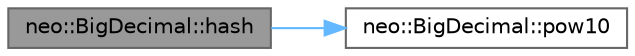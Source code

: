 digraph "neo::BigDecimal::hash"
{
 // LATEX_PDF_SIZE
  bgcolor="transparent";
  edge [fontname=Helvetica,fontsize=10,labelfontname=Helvetica,labelfontsize=10];
  node [fontname=Helvetica,fontsize=10,shape=box,height=0.2,width=0.4];
  rankdir="LR";
  Node1 [id="Node000001",label="neo::BigDecimal::hash",height=0.2,width=0.4,color="gray40", fillcolor="grey60", style="filled", fontcolor="black",tooltip=" "];
  Node1 -> Node2 [id="edge2_Node000001_Node000002",color="steelblue1",style="solid",tooltip=" "];
  Node2 [id="Node000002",label="neo::BigDecimal::pow10",height=0.2,width=0.4,color="grey40", fillcolor="white", style="filled",URL="$classneo_1_1_big_decimal.html#a0a22bb99e8462309061611ba38b19236",tooltip="Calculates 10^exponent using BigInteger."];
}
